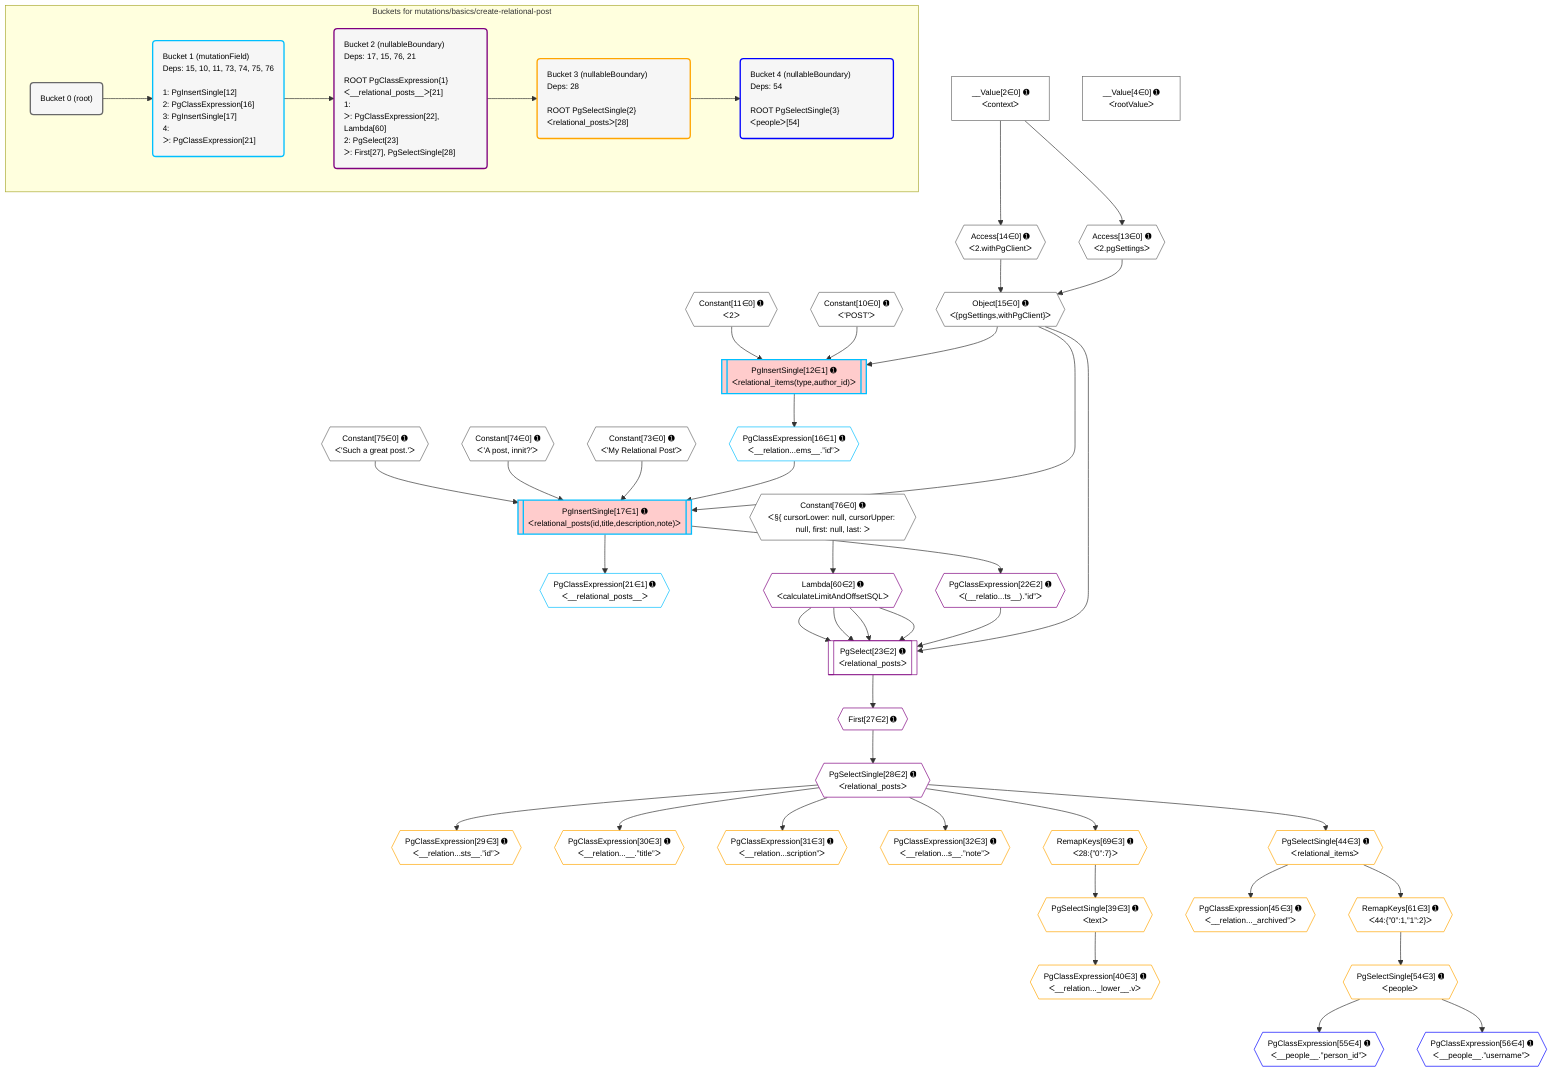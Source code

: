 %%{init: {'themeVariables': { 'fontSize': '12px'}}}%%
graph TD
    classDef path fill:#eee,stroke:#000,color:#000
    classDef plan fill:#fff,stroke-width:1px,color:#000
    classDef itemplan fill:#fff,stroke-width:2px,color:#000
    classDef unbatchedplan fill:#dff,stroke-width:1px,color:#000
    classDef sideeffectplan fill:#fcc,stroke-width:2px,color:#000
    classDef bucket fill:#f6f6f6,color:#000,stroke-width:2px,text-align:left


    %% plan dependencies
    Object15{{"Object[15∈0] ➊<br />ᐸ{pgSettings,withPgClient}ᐳ"}}:::plan
    Access13{{"Access[13∈0] ➊<br />ᐸ2.pgSettingsᐳ"}}:::plan
    Access14{{"Access[14∈0] ➊<br />ᐸ2.withPgClientᐳ"}}:::plan
    Access13 & Access14 --> Object15
    __Value2["__Value[2∈0] ➊<br />ᐸcontextᐳ"]:::plan
    __Value2 --> Access13
    __Value2 --> Access14
    __Value4["__Value[4∈0] ➊<br />ᐸrootValueᐳ"]:::plan
    Constant10{{"Constant[10∈0] ➊<br />ᐸ'POST'ᐳ"}}:::plan
    Constant11{{"Constant[11∈0] ➊<br />ᐸ2ᐳ"}}:::plan
    Constant73{{"Constant[73∈0] ➊<br />ᐸ'My Relational Post'ᐳ"}}:::plan
    Constant74{{"Constant[74∈0] ➊<br />ᐸ'A post, innit?'ᐳ"}}:::plan
    Constant75{{"Constant[75∈0] ➊<br />ᐸ'Such a great post.'ᐳ"}}:::plan
    Constant76{{"Constant[76∈0] ➊<br />ᐸ§{ cursorLower: null, cursorUpper: null, first: null, last: ᐳ"}}:::plan
    PgInsertSingle17[["PgInsertSingle[17∈1] ➊<br />ᐸrelational_posts(id,title,description,note)ᐳ"]]:::sideeffectplan
    PgClassExpression16{{"PgClassExpression[16∈1] ➊<br />ᐸ__relation...ems__.”id”ᐳ"}}:::plan
    Object15 & PgClassExpression16 & Constant73 & Constant74 & Constant75 --> PgInsertSingle17
    PgInsertSingle12[["PgInsertSingle[12∈1] ➊<br />ᐸrelational_items(type,author_id)ᐳ"]]:::sideeffectplan
    Object15 & Constant10 & Constant11 --> PgInsertSingle12
    PgInsertSingle12 --> PgClassExpression16
    PgClassExpression21{{"PgClassExpression[21∈1] ➊<br />ᐸ__relational_posts__ᐳ"}}:::plan
    PgInsertSingle17 --> PgClassExpression21
    PgSelect23[["PgSelect[23∈2] ➊<br />ᐸrelational_postsᐳ"]]:::plan
    PgClassExpression22{{"PgClassExpression[22∈2] ➊<br />ᐸ(__relatio...ts__).”id”ᐳ"}}:::plan
    Lambda60{{"Lambda[60∈2] ➊<br />ᐸcalculateLimitAndOffsetSQLᐳ"}}:::plan
    Object15 & PgClassExpression22 & Lambda60 & Lambda60 & Lambda60 & Lambda60 --> PgSelect23
    PgInsertSingle17 --> PgClassExpression22
    First27{{"First[27∈2] ➊"}}:::plan
    PgSelect23 --> First27
    PgSelectSingle28{{"PgSelectSingle[28∈2] ➊<br />ᐸrelational_postsᐳ"}}:::plan
    First27 --> PgSelectSingle28
    Constant76 --> Lambda60
    PgClassExpression29{{"PgClassExpression[29∈3] ➊<br />ᐸ__relation...sts__.”id”ᐳ"}}:::plan
    PgSelectSingle28 --> PgClassExpression29
    PgClassExpression30{{"PgClassExpression[30∈3] ➊<br />ᐸ__relation...__.”title”ᐳ"}}:::plan
    PgSelectSingle28 --> PgClassExpression30
    PgClassExpression31{{"PgClassExpression[31∈3] ➊<br />ᐸ__relation...scription”ᐳ"}}:::plan
    PgSelectSingle28 --> PgClassExpression31
    PgClassExpression32{{"PgClassExpression[32∈3] ➊<br />ᐸ__relation...s__.”note”ᐳ"}}:::plan
    PgSelectSingle28 --> PgClassExpression32
    PgSelectSingle39{{"PgSelectSingle[39∈3] ➊<br />ᐸtextᐳ"}}:::plan
    RemapKeys69{{"RemapKeys[69∈3] ➊<br />ᐸ28:{”0”:7}ᐳ"}}:::plan
    RemapKeys69 --> PgSelectSingle39
    PgClassExpression40{{"PgClassExpression[40∈3] ➊<br />ᐸ__relation..._lower__.vᐳ"}}:::plan
    PgSelectSingle39 --> PgClassExpression40
    PgSelectSingle44{{"PgSelectSingle[44∈3] ➊<br />ᐸrelational_itemsᐳ"}}:::plan
    PgSelectSingle28 --> PgSelectSingle44
    PgClassExpression45{{"PgClassExpression[45∈3] ➊<br />ᐸ__relation..._archived”ᐳ"}}:::plan
    PgSelectSingle44 --> PgClassExpression45
    PgSelectSingle54{{"PgSelectSingle[54∈3] ➊<br />ᐸpeopleᐳ"}}:::plan
    RemapKeys61{{"RemapKeys[61∈3] ➊<br />ᐸ44:{”0”:1,”1”:2}ᐳ"}}:::plan
    RemapKeys61 --> PgSelectSingle54
    PgSelectSingle44 --> RemapKeys61
    PgSelectSingle28 --> RemapKeys69
    PgClassExpression55{{"PgClassExpression[55∈4] ➊<br />ᐸ__people__.”person_id”ᐳ"}}:::plan
    PgSelectSingle54 --> PgClassExpression55
    PgClassExpression56{{"PgClassExpression[56∈4] ➊<br />ᐸ__people__.”username”ᐳ"}}:::plan
    PgSelectSingle54 --> PgClassExpression56

    %% define steps

    subgraph "Buckets for mutations/basics/create-relational-post"
    Bucket0("Bucket 0 (root)"):::bucket
    classDef bucket0 stroke:#696969
    class Bucket0,__Value2,__Value4,Constant10,Constant11,Access13,Access14,Object15,Constant73,Constant74,Constant75,Constant76 bucket0
    Bucket1("Bucket 1 (mutationField)<br />Deps: 15, 10, 11, 73, 74, 75, 76<br /><br />1: PgInsertSingle[12]<br />2: PgClassExpression[16]<br />3: PgInsertSingle[17]<br />4: <br />ᐳ: PgClassExpression[21]"):::bucket
    classDef bucket1 stroke:#00bfff
    class Bucket1,PgInsertSingle12,PgClassExpression16,PgInsertSingle17,PgClassExpression21 bucket1
    Bucket2("Bucket 2 (nullableBoundary)<br />Deps: 17, 15, 76, 21<br /><br />ROOT PgClassExpression{1}ᐸ__relational_posts__ᐳ[21]<br />1: <br />ᐳ: PgClassExpression[22], Lambda[60]<br />2: PgSelect[23]<br />ᐳ: First[27], PgSelectSingle[28]"):::bucket
    classDef bucket2 stroke:#7f007f
    class Bucket2,PgClassExpression22,PgSelect23,First27,PgSelectSingle28,Lambda60 bucket2
    Bucket3("Bucket 3 (nullableBoundary)<br />Deps: 28<br /><br />ROOT PgSelectSingle{2}ᐸrelational_postsᐳ[28]"):::bucket
    classDef bucket3 stroke:#ffa500
    class Bucket3,PgClassExpression29,PgClassExpression30,PgClassExpression31,PgClassExpression32,PgSelectSingle39,PgClassExpression40,PgSelectSingle44,PgClassExpression45,PgSelectSingle54,RemapKeys61,RemapKeys69 bucket3
    Bucket4("Bucket 4 (nullableBoundary)<br />Deps: 54<br /><br />ROOT PgSelectSingle{3}ᐸpeopleᐳ[54]"):::bucket
    classDef bucket4 stroke:#0000ff
    class Bucket4,PgClassExpression55,PgClassExpression56 bucket4
    Bucket0 --> Bucket1
    Bucket1 --> Bucket2
    Bucket2 --> Bucket3
    Bucket3 --> Bucket4
    end